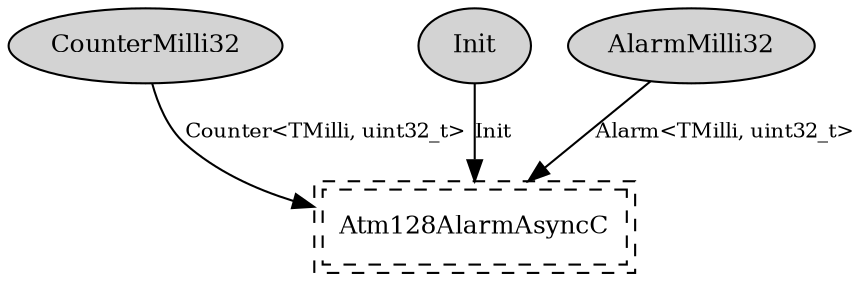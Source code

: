 digraph "tos.platforms.mica.AlarmCounterMilliP" {
  n0x2ace8233a150 [shape=ellipse, style=filled, label="CounterMilli32", fontsize=12];
  "AlarmCounterMilliP.Atm128AlarmAsyncC" [fontsize=12, shape=box,peripheries=2, style=dashed, label="Atm128AlarmAsyncC", URL="../chtml/tos.chips.atm1281.timer.Atm128AlarmAsyncC.html"];
  n0x2ace82344658 [shape=ellipse, style=filled, label="Init", fontsize=12];
  "AlarmCounterMilliP.Atm128AlarmAsyncC" [fontsize=12, shape=box,peripheries=2, style=dashed, label="Atm128AlarmAsyncC", URL="../chtml/tos.chips.atm1281.timer.Atm128AlarmAsyncC.html"];
  n0x2ace82340020 [shape=ellipse, style=filled, label="AlarmMilli32", fontsize=12];
  "AlarmCounterMilliP.Atm128AlarmAsyncC" [fontsize=12, shape=box,peripheries=2, style=dashed, label="Atm128AlarmAsyncC", URL="../chtml/tos.chips.atm1281.timer.Atm128AlarmAsyncC.html"];
  "n0x2ace8233a150" -> "AlarmCounterMilliP.Atm128AlarmAsyncC" [label="Counter<TMilli, uint32_t>", URL="../ihtml/tos.lib.timer.Counter.html", fontsize=10];
  "n0x2ace82344658" -> "AlarmCounterMilliP.Atm128AlarmAsyncC" [label="Init", URL="../ihtml/tos.interfaces.Init.html", fontsize=10];
  "n0x2ace82340020" -> "AlarmCounterMilliP.Atm128AlarmAsyncC" [label="Alarm<TMilli, uint32_t>", URL="../ihtml/tos.lib.timer.Alarm.html", fontsize=10];
}
